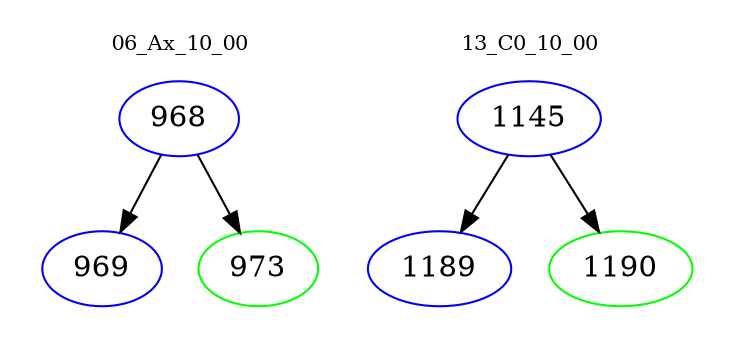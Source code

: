 digraph{
subgraph cluster_0 {
color = white
label = "06_Ax_10_00";
fontsize=10;
T0_968 [label="968", color="blue"]
T0_968 -> T0_969 [color="black"]
T0_969 [label="969", color="blue"]
T0_968 -> T0_973 [color="black"]
T0_973 [label="973", color="green"]
}
subgraph cluster_1 {
color = white
label = "13_C0_10_00";
fontsize=10;
T1_1145 [label="1145", color="blue"]
T1_1145 -> T1_1189 [color="black"]
T1_1189 [label="1189", color="blue"]
T1_1145 -> T1_1190 [color="black"]
T1_1190 [label="1190", color="green"]
}
}

